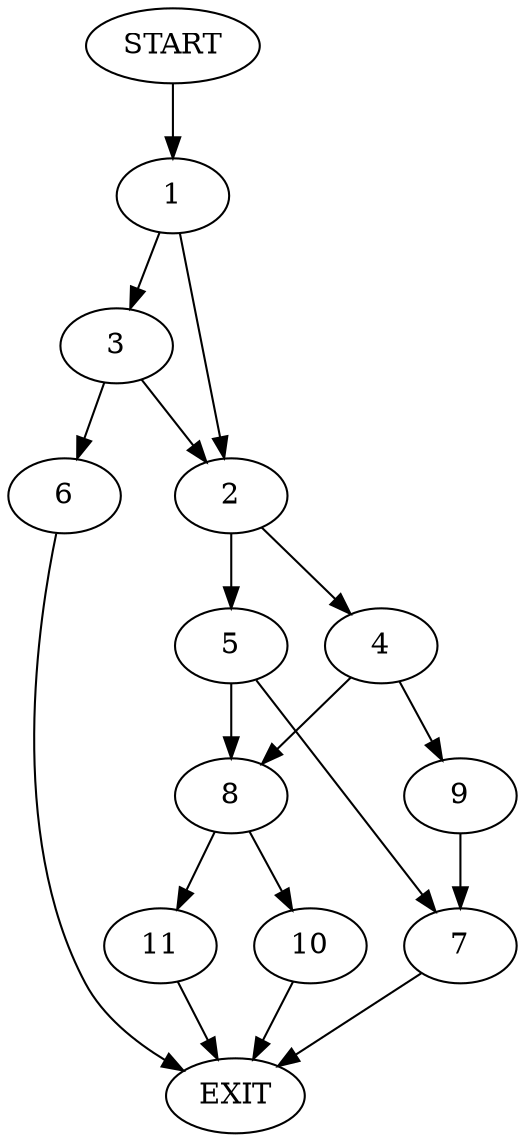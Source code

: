 digraph {
0 [label="START"]
12 [label="EXIT"]
0 -> 1
1 -> 2
1 -> 3
2 -> 4
2 -> 5
3 -> 2
3 -> 6
6 -> 12
5 -> 7
5 -> 8
4 -> 9
4 -> 8
9 -> 7
8 -> 10
8 -> 11
7 -> 12
10 -> 12
11 -> 12
}
